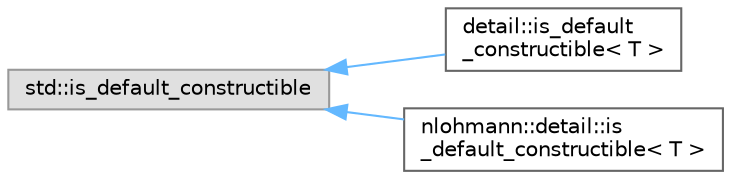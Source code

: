 digraph "Graphical Class Hierarchy"
{
 // LATEX_PDF_SIZE
  bgcolor="transparent";
  edge [fontname=Helvetica,fontsize=10,labelfontname=Helvetica,labelfontsize=10];
  node [fontname=Helvetica,fontsize=10,shape=box,height=0.2,width=0.4];
  rankdir="LR";
  Node0 [id="Node000000",label="std::is_default_constructible",height=0.2,width=0.4,color="grey60", fillcolor="#E0E0E0", style="filled",tooltip=" "];
  Node0 -> Node1 [id="edge151_Node000000_Node000001",dir="back",color="steelblue1",style="solid",tooltip=" "];
  Node1 [id="Node000001",label="detail::is_default\l_constructible\< T \>",height=0.2,width=0.4,color="grey40", fillcolor="white", style="filled",URL="$structdetail_1_1is__default__constructible.html",tooltip=" "];
  Node0 -> Node2 [id="edge152_Node000000_Node000002",dir="back",color="steelblue1",style="solid",tooltip=" "];
  Node2 [id="Node000002",label="nlohmann::detail::is\l_default_constructible\< T \>",height=0.2,width=0.4,color="grey40", fillcolor="white", style="filled",URL="$structnlohmann_1_1detail_1_1is__default__constructible.html",tooltip=" "];
}
